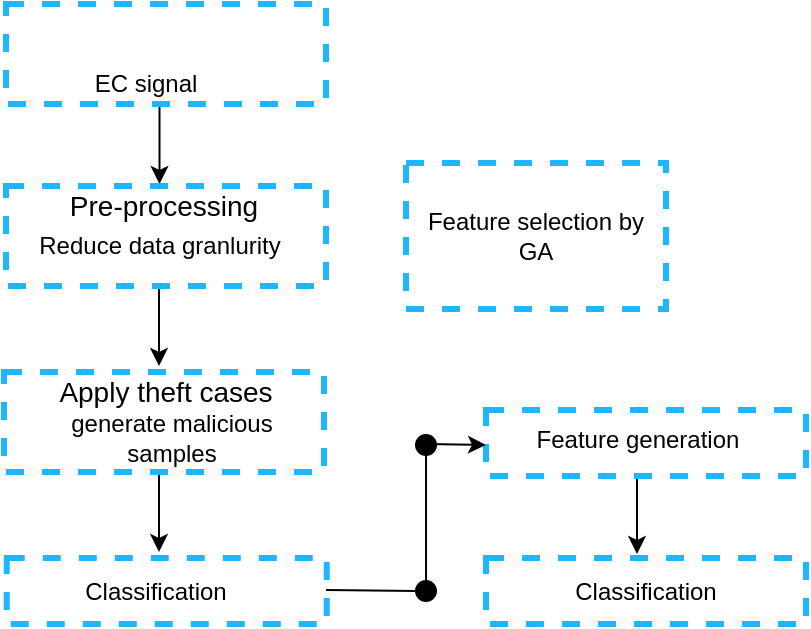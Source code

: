 <mxfile version="14.7.2" type="github">
  <diagram id="WFFXcrMp-PiCFahsQSqo" name="Page-1">
    <mxGraphModel dx="868" dy="482" grid="1" gridSize="10" guides="1" tooltips="1" connect="1" arrows="1" fold="1" page="1" pageScale="1" pageWidth="850" pageHeight="1100" math="1" shadow="0">
      <root>
        <mxCell id="0" />
        <mxCell id="1" parent="0" />
        <mxCell id="zxuzrYDHCOBBWx1caKwt-5" value="" style="endArrow=classic;html=1;" edge="1" parent="1">
          <mxGeometry width="50" height="50" relative="1" as="geometry">
            <mxPoint x="86.75" y="70" as="sourcePoint" />
            <mxPoint x="86.75" y="110" as="targetPoint" />
          </mxGeometry>
        </mxCell>
        <mxCell id="zxuzrYDHCOBBWx1caKwt-10" value="" style="endArrow=classic;html=1;" edge="1" parent="1">
          <mxGeometry width="50" height="50" relative="1" as="geometry">
            <mxPoint x="86.5" y="161" as="sourcePoint" />
            <mxPoint x="86.5" y="201" as="targetPoint" />
          </mxGeometry>
        </mxCell>
        <mxCell id="zxuzrYDHCOBBWx1caKwt-14" value="" style="endArrow=classic;html=1;" edge="1" parent="1">
          <mxGeometry width="50" height="50" relative="1" as="geometry">
            <mxPoint x="86.5" y="254" as="sourcePoint" />
            <mxPoint x="86.5" y="294" as="targetPoint" />
          </mxGeometry>
        </mxCell>
        <mxCell id="zxuzrYDHCOBBWx1caKwt-29" value="" style="endArrow=classic;html=1;" edge="1" parent="1">
          <mxGeometry width="50" height="50" relative="1" as="geometry">
            <mxPoint x="325.5" y="255" as="sourcePoint" />
            <mxPoint x="325.5" y="295" as="targetPoint" />
          </mxGeometry>
        </mxCell>
        <mxCell id="zxuzrYDHCOBBWx1caKwt-2" value="" style="rounded=0;whiteSpace=wrap;html=1;dashed=1;strokeWidth=3;fillColor=none;strokeColor=#1EB6FF;" vertex="1" parent="1">
          <mxGeometry x="10" y="20" width="160" height="50" as="geometry" />
        </mxCell>
        <mxCell id="zxuzrYDHCOBBWx1caKwt-3" value="EC signal" style="text;html=1;strokeColor=none;fillColor=none;align=center;verticalAlign=middle;whiteSpace=wrap;rounded=0;dashed=1;" vertex="1" parent="1">
          <mxGeometry x="45" y="50" width="70" height="20" as="geometry" />
        </mxCell>
        <mxCell id="zxuzrYDHCOBBWx1caKwt-4" value="" style="shape=image;html=1;verticalAlign=top;verticalLabelPosition=bottom;labelBackgroundColor=#ffffff;imageAspect=0;aspect=fixed;image=https://cdn2.iconfinder.com/data/icons/essential-web-5/50/pulse-activity-vital-wave-signal-128.png;dashed=1;strokeColor=#00FFFF;strokeWidth=2;" vertex="1" parent="1">
          <mxGeometry x="60" y="21" width="38" height="38" as="geometry" />
        </mxCell>
        <mxCell id="zxuzrYDHCOBBWx1caKwt-6" value="" style="rounded=0;whiteSpace=wrap;html=1;dashed=1;strokeWidth=3;fillColor=none;strokeColor=#1EB6FF;" vertex="1" parent="1">
          <mxGeometry x="10" y="111" width="160" height="50" as="geometry" />
        </mxCell>
        <mxCell id="zxuzrYDHCOBBWx1caKwt-7" value="&lt;font style=&quot;font-size: 14px&quot;&gt;Pre-processing&lt;/font&gt;" style="text;html=1;strokeColor=none;fillColor=none;align=center;verticalAlign=middle;whiteSpace=wrap;rounded=0;dashed=1;" vertex="1" parent="1">
          <mxGeometry x="36.5" y="111" width="103.5" height="20" as="geometry" />
        </mxCell>
        <mxCell id="zxuzrYDHCOBBWx1caKwt-8" value="Reduce data granlurity" style="text;html=1;strokeColor=none;fillColor=none;align=center;verticalAlign=middle;whiteSpace=wrap;rounded=0;dashed=1;" vertex="1" parent="1">
          <mxGeometry x="22" y="131" width="130" height="20" as="geometry" />
        </mxCell>
        <mxCell id="zxuzrYDHCOBBWx1caKwt-9" value="" style="rounded=0;whiteSpace=wrap;html=1;dashed=1;strokeWidth=3;fillColor=none;strokeColor=#1EB6FF;" vertex="1" parent="1">
          <mxGeometry x="9" y="204" width="160" height="50" as="geometry" />
        </mxCell>
        <mxCell id="zxuzrYDHCOBBWx1caKwt-11" value="&lt;font style=&quot;font-size: 14px&quot;&gt;Apply theft cases&lt;/font&gt;" style="text;html=1;strokeColor=none;fillColor=none;align=center;verticalAlign=middle;whiteSpace=wrap;rounded=0;dashed=1;" vertex="1" parent="1">
          <mxGeometry x="32.5" y="204" width="113.5" height="20" as="geometry" />
        </mxCell>
        <mxCell id="zxuzrYDHCOBBWx1caKwt-12" value="generate malicious samples" style="text;html=1;strokeColor=none;fillColor=none;align=center;verticalAlign=middle;whiteSpace=wrap;rounded=0;dashed=1;" vertex="1" parent="1">
          <mxGeometry x="36.5" y="227" width="111.75" height="20" as="geometry" />
        </mxCell>
        <mxCell id="zxuzrYDHCOBBWx1caKwt-13" value="" style="rounded=0;whiteSpace=wrap;html=1;dashed=1;strokeWidth=3;fillColor=none;strokeColor=#1EB6FF;" vertex="1" parent="1">
          <mxGeometry x="10.38" y="297" width="160" height="33" as="geometry" />
        </mxCell>
        <mxCell id="zxuzrYDHCOBBWx1caKwt-15" value="Classification" style="text;html=1;strokeColor=none;fillColor=none;align=center;verticalAlign=middle;whiteSpace=wrap;rounded=0;dashed=1;" vertex="1" parent="1">
          <mxGeometry x="45" y="303.5" width="80" height="20" as="geometry" />
        </mxCell>
        <mxCell id="zxuzrYDHCOBBWx1caKwt-16" value="" style="rounded=0;whiteSpace=wrap;html=1;dashed=1;strokeWidth=3;fillColor=none;strokeColor=#1EB6FF;" vertex="1" parent="1">
          <mxGeometry x="250" y="297" width="160" height="33" as="geometry" />
        </mxCell>
        <mxCell id="zxuzrYDHCOBBWx1caKwt-17" value="" style="rounded=0;whiteSpace=wrap;html=1;dashed=1;strokeWidth=3;fillColor=none;strokeColor=#1EB6FF;" vertex="1" parent="1">
          <mxGeometry x="250" y="223" width="160" height="33" as="geometry" />
        </mxCell>
        <mxCell id="zxuzrYDHCOBBWx1caKwt-18" value="Classification" style="text;html=1;strokeColor=none;fillColor=none;align=center;verticalAlign=middle;whiteSpace=wrap;rounded=0;dashed=1;" vertex="1" parent="1">
          <mxGeometry x="290" y="303.5" width="80" height="20" as="geometry" />
        </mxCell>
        <mxCell id="zxuzrYDHCOBBWx1caKwt-19" value="Feature generation" style="text;html=1;strokeColor=none;fillColor=none;align=center;verticalAlign=middle;whiteSpace=wrap;rounded=0;dashed=1;" vertex="1" parent="1">
          <mxGeometry x="271" y="227.5" width="110" height="20" as="geometry" />
        </mxCell>
        <mxCell id="zxuzrYDHCOBBWx1caKwt-22" value="" style="endArrow=none;html=1;exitX=0.998;exitY=0.394;exitDx=0;exitDy=0;exitPerimeter=0;startArrow=none;" edge="1" parent="1" source="zxuzrYDHCOBBWx1caKwt-24">
          <mxGeometry width="50" height="50" relative="1" as="geometry">
            <mxPoint x="170.06" y="312.002" as="sourcePoint" />
            <mxPoint x="220" y="312" as="targetPoint" />
          </mxGeometry>
        </mxCell>
        <mxCell id="zxuzrYDHCOBBWx1caKwt-23" value="" style="endArrow=none;html=1;" edge="1" parent="1">
          <mxGeometry width="50" height="50" relative="1" as="geometry">
            <mxPoint x="220" y="313" as="sourcePoint" />
            <mxPoint x="220" y="239" as="targetPoint" />
          </mxGeometry>
        </mxCell>
        <mxCell id="zxuzrYDHCOBBWx1caKwt-24" value="" style="ellipse;whiteSpace=wrap;html=1;aspect=fixed;strokeWidth=1;fillColor=#000000;" vertex="1" parent="1">
          <mxGeometry x="215" y="308.5" width="10" height="10" as="geometry" />
        </mxCell>
        <mxCell id="zxuzrYDHCOBBWx1caKwt-26" value="" style="endArrow=none;html=1;" edge="1" parent="1" target="zxuzrYDHCOBBWx1caKwt-24">
          <mxGeometry width="50" height="50" relative="1" as="geometry">
            <mxPoint x="170" y="313" as="sourcePoint" />
            <mxPoint x="220" y="312" as="targetPoint" />
          </mxGeometry>
        </mxCell>
        <mxCell id="zxuzrYDHCOBBWx1caKwt-27" value="" style="endArrow=classic;html=1;endFill=1;" edge="1" parent="1">
          <mxGeometry width="50" height="50" relative="1" as="geometry">
            <mxPoint x="220" y="240" as="sourcePoint" />
            <mxPoint x="250.0" y="240.45" as="targetPoint" />
          </mxGeometry>
        </mxCell>
        <mxCell id="zxuzrYDHCOBBWx1caKwt-28" value="" style="ellipse;whiteSpace=wrap;html=1;aspect=fixed;strokeWidth=1;fillColor=#000000;" vertex="1" parent="1">
          <mxGeometry x="215" y="235.5" width="10" height="10" as="geometry" />
        </mxCell>
        <mxCell id="zxuzrYDHCOBBWx1caKwt-30" value="Feature selection by GA" style="rounded=0;whiteSpace=wrap;html=1;dashed=1;strokeWidth=3;fillColor=none;strokeColor=#1EB6FF;" vertex="1" parent="1">
          <mxGeometry x="210" y="99.5" width="130" height="73" as="geometry" />
        </mxCell>
      </root>
    </mxGraphModel>
  </diagram>
</mxfile>
